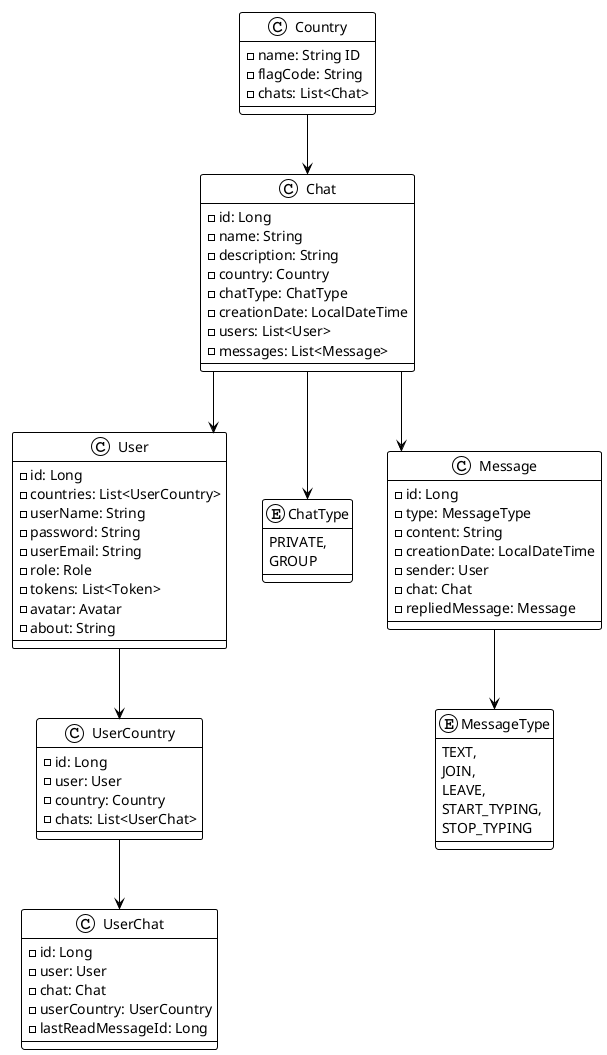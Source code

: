 @startuml

!theme plain
skinparam linetype ortho

together {
    User --> UserCountry
    UserCountry --> UserChat

    together {

        Country --> Chat
    }

    together {
        Chat --> Message
        Chat --> User
        Chat --> ChatType
        Message --> MessageType
    }
}

class User {
  - id: Long
  - countries: List<UserCountry>
  - userName: String
  - password: String
  - userEmail: String
  - role: Role
  - tokens: List<Token>
  - avatar: Avatar
  - about: String
}

class UserCountry {
  - id: Long
  - user: User
  - country: Country
  - chats: List<UserChat>
}

class UserChat {
  - id: Long
  - user: User
  - chat: Chat
  - userCountry: UserCountry
  - lastReadMessageId: Long
}

class Country {
  - name: String ID
  - flagCode: String
  - chats: List<Chat>
}

class Chat {
  - id: Long
  - name: String
  - description: String
  - country: Country
  - chatType: ChatType
  - creationDate: LocalDateTime
  - users: List<User>
  - messages: List<Message>
}

enum ChatType {
  PRIVATE,
  GROUP
}

class Message {
  - id: Long
  - type: MessageType
  - content: String
  - creationDate: LocalDateTime
  - sender: User
  - chat: Chat
  - repliedMessage: Message
}

enum MessageType {
  TEXT,
  JOIN,
  LEAVE,
  START_TYPING,
  STOP_TYPING
}

'UserChat "1" *-[#595959,plain]-> "chat\n1" Chat

@enduml
